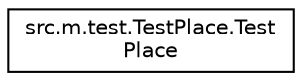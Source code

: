 digraph "Graphical Class Hierarchy"
{
  edge [fontname="Helvetica",fontsize="10",labelfontname="Helvetica",labelfontsize="10"];
  node [fontname="Helvetica",fontsize="10",shape=record];
  rankdir="LR";
  Node1 [label="src.m.test.TestPlace.Test\lPlace",height=0.2,width=0.4,color="black", fillcolor="white", style="filled",URL="$classsrc_1_1m_1_1test_1_1_test_place_1_1_test_place.html"];
}
